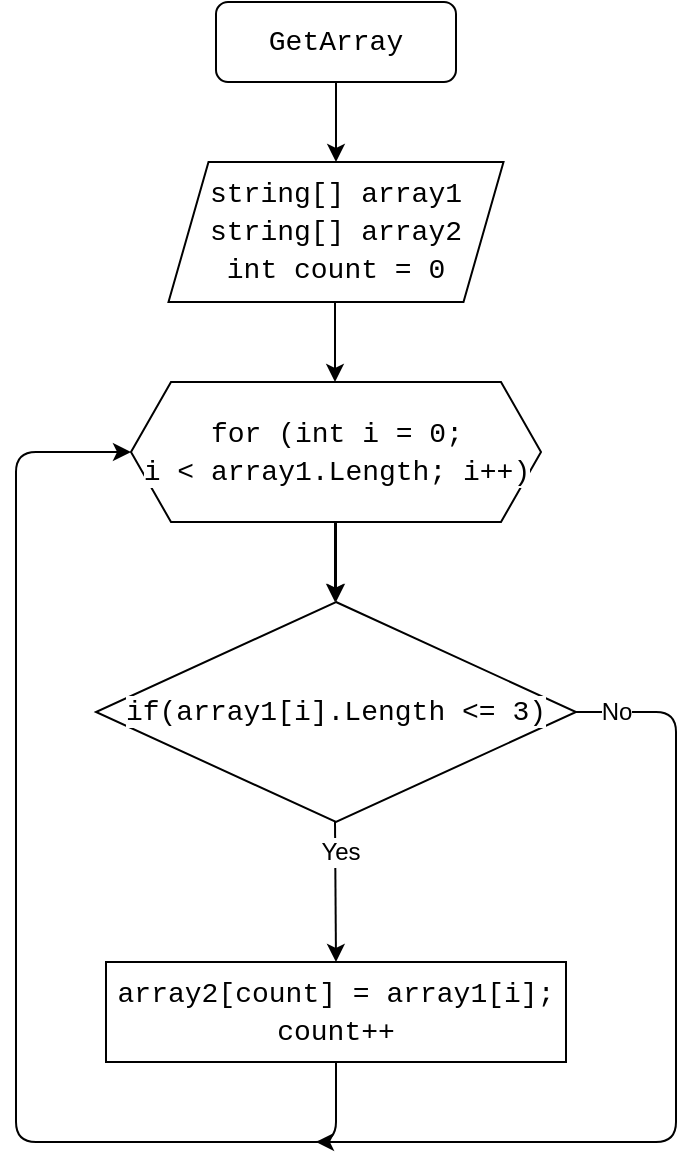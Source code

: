 <mxfile>
    <diagram id="werklSOitijOXxAd5UR7" name="Страница 1">
        <mxGraphModel dx="625" dy="351" grid="1" gridSize="10" guides="1" tooltips="1" connect="1" arrows="1" fold="1" page="1" pageScale="1" pageWidth="827" pageHeight="1169" background="#ffffff" math="0" shadow="0">
            <root>
                <mxCell id="0"/>
                <mxCell id="1" parent="0"/>
                <mxCell id="8" value="" style="edgeStyle=none;html=1;fontFamily=Helvetica;fontSize=12;fontColor=#000000;strokeColor=#000000;entryX=0.5;entryY=0;entryDx=0;entryDy=0;" edge="1" parent="1" source="2" target="3">
                    <mxGeometry relative="1" as="geometry">
                        <mxPoint x="290" y="100" as="targetPoint"/>
                    </mxGeometry>
                </mxCell>
                <mxCell id="2" value="&lt;div style=&quot;font-family: &amp;#34;consolas&amp;#34; , &amp;#34;courier new&amp;#34; , monospace ; font-size: 14px ; line-height: 19px&quot;&gt;&lt;font color=&quot;#000000&quot;&gt;GetArray&lt;/font&gt;&lt;/div&gt;" style="rounded=1;whiteSpace=wrap;html=1;fillColor=#FFFFFF;strokeColor=#000000;" vertex="1" parent="1">
                    <mxGeometry x="230" y="10" width="120" height="40" as="geometry"/>
                </mxCell>
                <mxCell id="3" value="&lt;div style=&quot;font-family: &amp;#34;consolas&amp;#34; , &amp;#34;courier new&amp;#34; , monospace ; font-size: 14px ; line-height: 19px&quot;&gt;&lt;font color=&quot;#000000&quot;&gt;string[] array1&lt;/font&gt;&lt;/div&gt;&lt;div style=&quot;font-family: &amp;#34;consolas&amp;#34; , &amp;#34;courier new&amp;#34; , monospace ; font-size: 14px ; line-height: 19px&quot;&gt;&lt;div style=&quot;font-family: &amp;#34;consolas&amp;#34; , &amp;#34;courier new&amp;#34; , monospace ; line-height: 19px&quot;&gt;&lt;font color=&quot;#000000&quot;&gt;string[] array2&lt;/font&gt;&lt;/div&gt;&lt;div style=&quot;font-family: &amp;#34;consolas&amp;#34; , &amp;#34;courier new&amp;#34; , monospace ; line-height: 19px&quot;&gt;&lt;div style=&quot;line-height: 19px&quot;&gt;&lt;font color=&quot;#000000&quot;&gt;int count = 0&lt;/font&gt;&lt;/div&gt;&lt;/div&gt;&lt;/div&gt;" style="shape=parallelogram;perimeter=parallelogramPerimeter;whiteSpace=wrap;html=1;fixedSize=1;fillColor=#FFFFFF;strokeColor=#000000;rounded=0;" vertex="1" parent="1">
                    <mxGeometry x="206.25" y="90" width="167.5" height="70" as="geometry"/>
                </mxCell>
                <mxCell id="12" value="" style="edgeStyle=none;shape=connector;rounded=1;html=1;labelBackgroundColor=default;fontFamily=Helvetica;fontSize=12;fontColor=#000000;endArrow=classic;strokeColor=#000000;" edge="1" parent="1" source="4" target="5">
                    <mxGeometry relative="1" as="geometry"/>
                </mxCell>
                <mxCell id="4" value="&lt;div style=&quot;font-family: &amp;#34;consolas&amp;#34; , &amp;#34;courier new&amp;#34; , monospace ; font-size: 14px ; line-height: 19px&quot;&gt;&lt;font color=&quot;#000000&quot; style=&quot;background-color: rgb(255 , 255 , 255)&quot;&gt;for (int i = 0;&lt;/font&gt;&lt;/div&gt;&lt;div style=&quot;font-family: &amp;#34;consolas&amp;#34; , &amp;#34;courier new&amp;#34; , monospace ; font-size: 14px ; line-height: 19px&quot;&gt;&lt;font color=&quot;#000000&quot; style=&quot;background-color: rgb(255 , 255 , 255)&quot;&gt;i &amp;lt; array1.Length; i++)&lt;/font&gt;&lt;/div&gt;" style="shape=hexagon;perimeter=hexagonPerimeter2;whiteSpace=wrap;html=1;fixedSize=1;fillColor=#FFFFFF;strokeColor=#000000;rounded=0;" vertex="1" parent="1">
                    <mxGeometry x="187.5" y="200" width="205" height="70" as="geometry"/>
                </mxCell>
                <mxCell id="17" value="" style="edgeStyle=none;shape=connector;rounded=1;html=1;labelBackgroundColor=default;fontFamily=Helvetica;fontSize=12;fontColor=#000000;endArrow=classic;strokeColor=#000000;" edge="1" parent="1" source="5">
                    <mxGeometry relative="1" as="geometry">
                        <mxPoint x="280" y="580" as="targetPoint"/>
                        <Array as="points">
                            <mxPoint x="460" y="365"/>
                            <mxPoint x="460" y="580"/>
                        </Array>
                    </mxGeometry>
                </mxCell>
                <mxCell id="18" value="No" style="edgeLabel;html=1;align=center;verticalAlign=middle;resizable=0;points=[];fontSize=12;fontFamily=Helvetica;fontColor=#000000;labelBackgroundColor=#FFFFFF;" vertex="1" connectable="0" parent="17">
                    <mxGeometry x="-0.829" y="-1" relative="1" as="geometry">
                        <mxPoint x="-18" y="-1" as="offset"/>
                    </mxGeometry>
                </mxCell>
                <mxCell id="5" value="&lt;div style=&quot;font-family: &amp;#34;consolas&amp;#34; , &amp;#34;courier new&amp;#34; , monospace ; font-size: 14px ; line-height: 19px&quot;&gt;&lt;div style=&quot;font-family: &amp;#34;consolas&amp;#34; , &amp;#34;courier new&amp;#34; , monospace ; line-height: 19px&quot;&gt;&lt;font color=&quot;#000000&quot; style=&quot;background-color: rgb(255 , 255 , 255)&quot;&gt;if(array1[i].Length &amp;lt;= 3)&lt;/font&gt;&lt;/div&gt;&lt;/div&gt;" style="rhombus;whiteSpace=wrap;html=1;fillColor=#FFFFFF;strokeColor=#000000;rounded=0;" vertex="1" parent="1">
                    <mxGeometry x="170" y="310" width="240" height="110" as="geometry"/>
                </mxCell>
                <mxCell id="15" style="edgeStyle=none;shape=connector;rounded=1;html=1;labelBackgroundColor=default;fontFamily=Helvetica;fontSize=12;fontColor=#000000;endArrow=classic;strokeColor=#000000;exitX=0.5;exitY=1;exitDx=0;exitDy=0;entryX=0;entryY=0.5;entryDx=0;entryDy=0;" edge="1" parent="1" source="6" target="4">
                    <mxGeometry relative="1" as="geometry">
                        <mxPoint x="130" y="370" as="targetPoint"/>
                        <mxPoint x="140" y="340" as="sourcePoint"/>
                        <Array as="points">
                            <mxPoint x="290" y="580"/>
                            <mxPoint x="130" y="580"/>
                            <mxPoint x="130" y="235"/>
                        </Array>
                    </mxGeometry>
                </mxCell>
                <mxCell id="6" value="&lt;div style=&quot;font-family: &amp;#34;consolas&amp;#34; , &amp;#34;courier new&amp;#34; , monospace ; font-size: 14px ; line-height: 19px&quot;&gt;&lt;div&gt;&lt;font style=&quot;background-color: rgb(255 , 255 , 255)&quot; color=&quot;#000000&quot;&gt;array2[count] = array1[i];&lt;/font&gt;&lt;/div&gt;&lt;div&gt;&lt;font style=&quot;background-color: rgb(255 , 255 , 255)&quot; color=&quot;#000000&quot;&gt;count++&lt;/font&gt;&lt;/div&gt;&lt;/div&gt;" style="rounded=0;whiteSpace=wrap;html=1;fillColor=#FFFFFF;strokeColor=#000000;" vertex="1" parent="1">
                    <mxGeometry x="175" y="490" width="230" height="50" as="geometry"/>
                </mxCell>
                <mxCell id="9" value="" style="edgeStyle=none;html=1;fontFamily=Helvetica;fontSize=12;fontColor=#000000;strokeColor=#000000;entryX=0.5;entryY=0;entryDx=0;entryDy=0;" edge="1" parent="1">
                    <mxGeometry relative="1" as="geometry">
                        <mxPoint x="289.5" y="160" as="sourcePoint"/>
                        <mxPoint x="289.5" y="200" as="targetPoint"/>
                    </mxGeometry>
                </mxCell>
                <mxCell id="11" value="" style="edgeStyle=none;html=1;fontFamily=Helvetica;fontSize=12;fontColor=#000000;strokeColor=#000000;entryX=0.5;entryY=0;entryDx=0;entryDy=0;" edge="1" parent="1">
                    <mxGeometry relative="1" as="geometry">
                        <mxPoint x="289.5" y="270" as="sourcePoint"/>
                        <mxPoint x="289.5" y="310" as="targetPoint"/>
                    </mxGeometry>
                </mxCell>
                <mxCell id="13" value="" style="edgeStyle=none;html=1;fontFamily=Helvetica;fontSize=12;fontColor=#000000;strokeColor=#000000;entryX=0.5;entryY=0;entryDx=0;entryDy=0;" edge="1" parent="1" target="6">
                    <mxGeometry relative="1" as="geometry">
                        <mxPoint x="289.5" y="420" as="sourcePoint"/>
                        <mxPoint x="289.5" y="460" as="targetPoint"/>
                    </mxGeometry>
                </mxCell>
                <mxCell id="14" value="Yes" style="edgeLabel;html=1;align=center;verticalAlign=middle;resizable=0;points=[];fontSize=12;fontFamily=Helvetica;fontColor=#000000;labelBackgroundColor=#FFFFFF;" vertex="1" connectable="0" parent="13">
                    <mxGeometry x="-0.571" y="2" relative="1" as="geometry">
                        <mxPoint as="offset"/>
                    </mxGeometry>
                </mxCell>
            </root>
        </mxGraphModel>
    </diagram>
</mxfile>